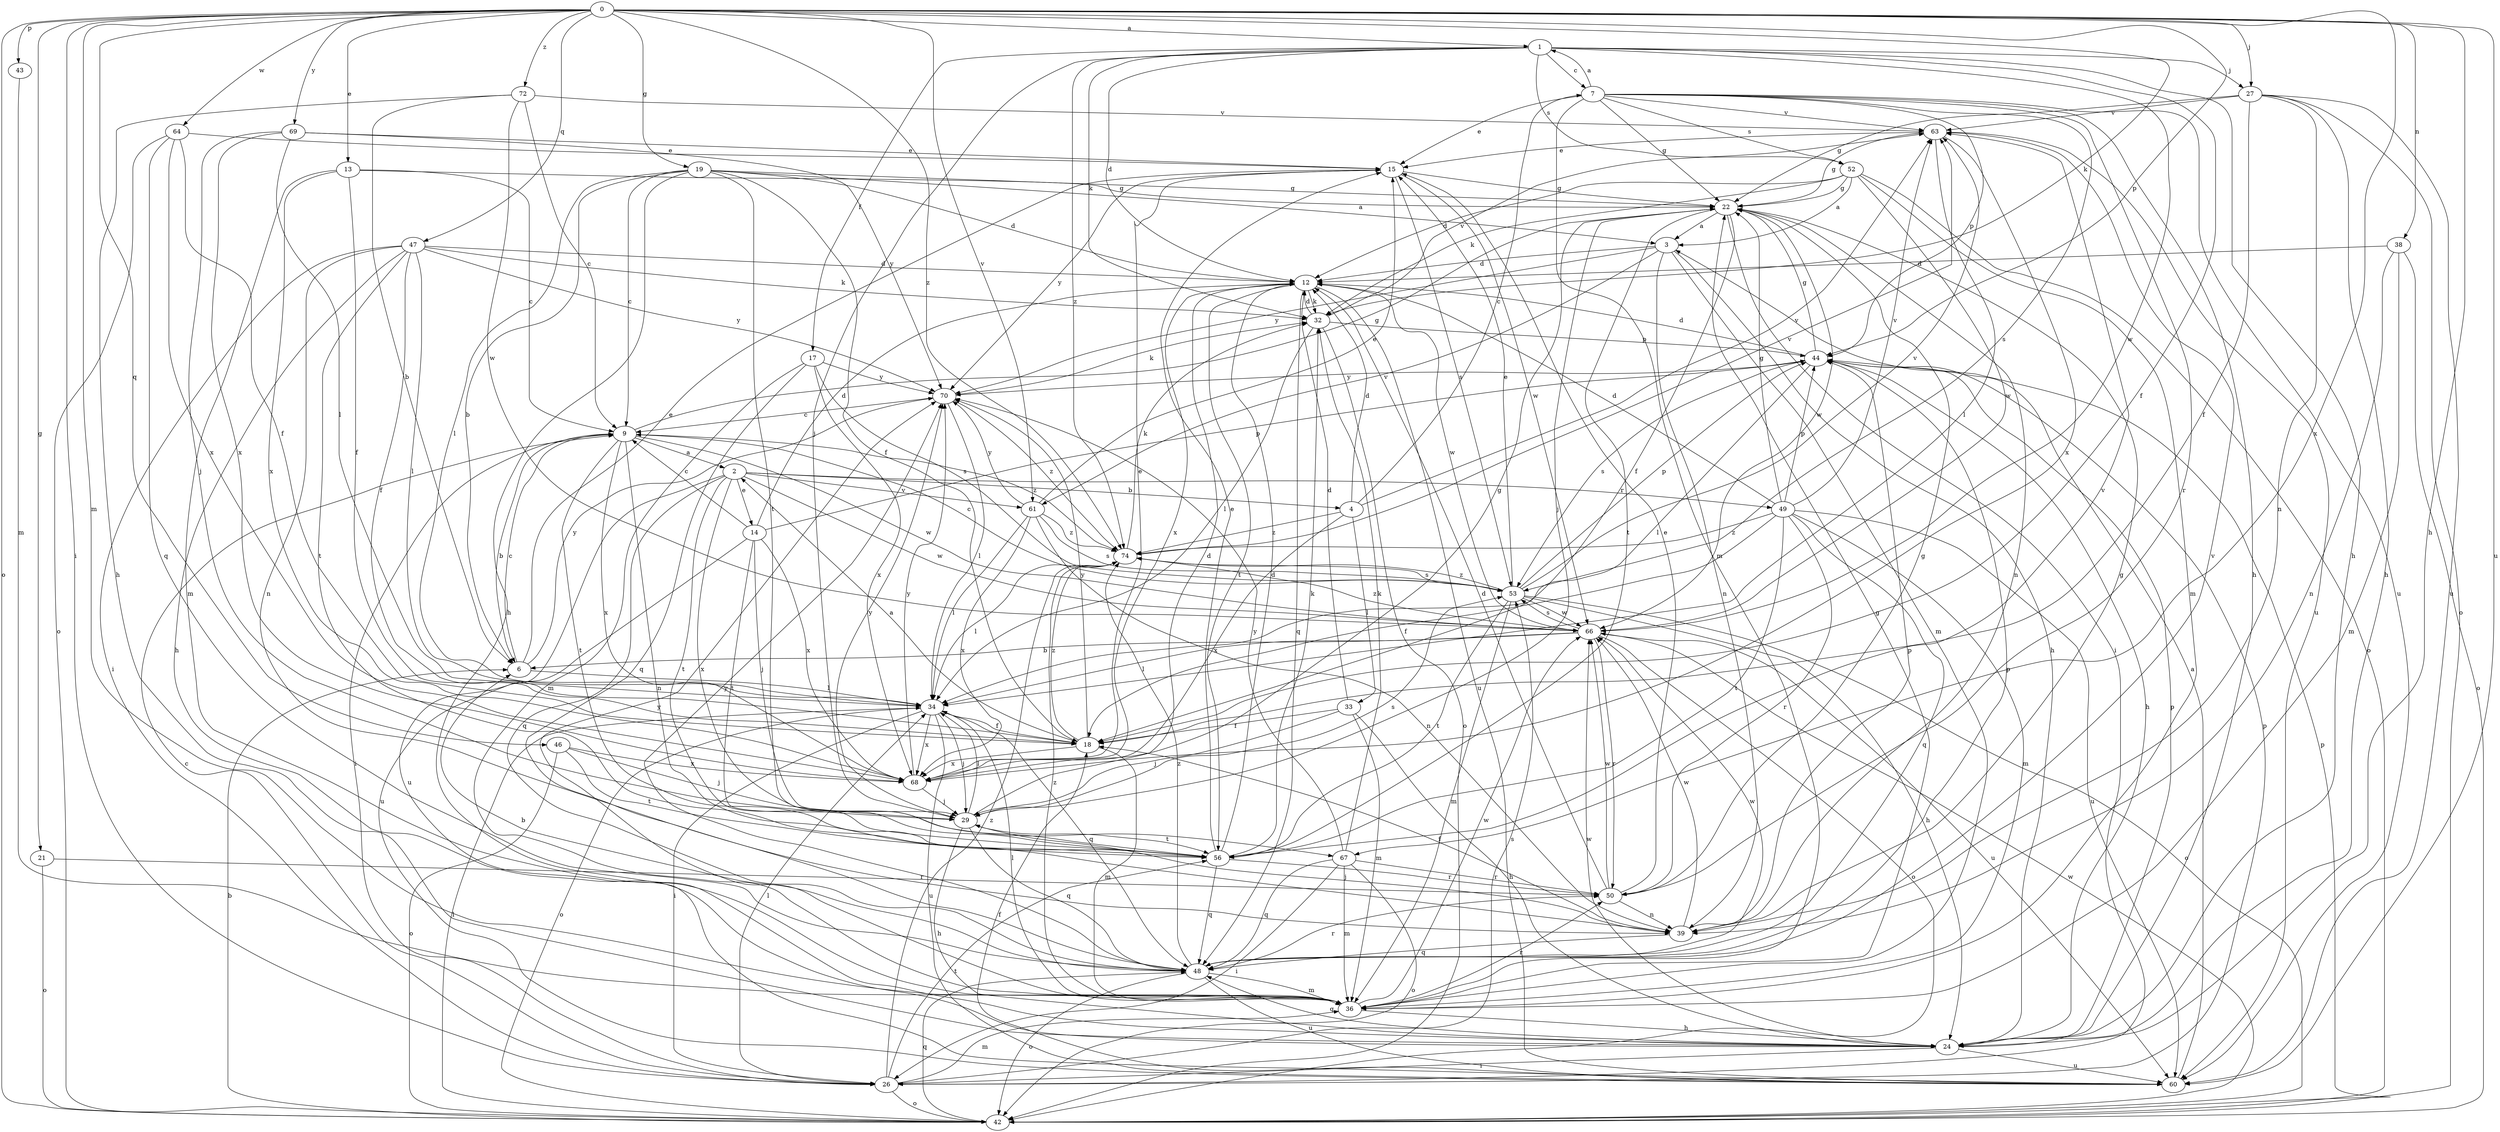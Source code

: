 strict digraph  {
0;
1;
2;
3;
4;
6;
7;
9;
12;
13;
14;
15;
17;
18;
19;
21;
22;
24;
26;
27;
29;
32;
33;
34;
36;
38;
39;
42;
43;
44;
46;
47;
48;
49;
50;
52;
53;
56;
60;
61;
63;
64;
66;
67;
68;
69;
70;
72;
74;
0 -> 1  [label=a];
0 -> 13  [label=e];
0 -> 19  [label=g];
0 -> 21  [label=g];
0 -> 24  [label=h];
0 -> 26  [label=i];
0 -> 27  [label=j];
0 -> 32  [label=k];
0 -> 36  [label=m];
0 -> 38  [label=n];
0 -> 42  [label=o];
0 -> 43  [label=p];
0 -> 44  [label=p];
0 -> 46  [label=q];
0 -> 47  [label=q];
0 -> 60  [label=u];
0 -> 61  [label=v];
0 -> 64  [label=w];
0 -> 67  [label=x];
0 -> 69  [label=y];
0 -> 72  [label=z];
0 -> 74  [label=z];
1 -> 7  [label=c];
1 -> 12  [label=d];
1 -> 17  [label=f];
1 -> 18  [label=f];
1 -> 24  [label=h];
1 -> 27  [label=j];
1 -> 29  [label=j];
1 -> 32  [label=k];
1 -> 52  [label=s];
1 -> 66  [label=w];
1 -> 74  [label=z];
2 -> 4  [label=b];
2 -> 14  [label=e];
2 -> 48  [label=q];
2 -> 49  [label=r];
2 -> 56  [label=t];
2 -> 60  [label=u];
2 -> 61  [label=v];
2 -> 66  [label=w];
2 -> 67  [label=x];
3 -> 12  [label=d];
3 -> 24  [label=h];
3 -> 36  [label=m];
3 -> 39  [label=n];
3 -> 61  [label=v];
3 -> 70  [label=y];
4 -> 7  [label=c];
4 -> 12  [label=d];
4 -> 33  [label=l];
4 -> 63  [label=v];
4 -> 68  [label=x];
4 -> 74  [label=z];
6 -> 9  [label=c];
6 -> 15  [label=e];
6 -> 34  [label=l];
6 -> 70  [label=y];
7 -> 1  [label=a];
7 -> 15  [label=e];
7 -> 22  [label=g];
7 -> 24  [label=h];
7 -> 36  [label=m];
7 -> 44  [label=p];
7 -> 50  [label=r];
7 -> 52  [label=s];
7 -> 53  [label=s];
7 -> 60  [label=u];
7 -> 63  [label=v];
9 -> 2  [label=a];
9 -> 6  [label=b];
9 -> 22  [label=g];
9 -> 26  [label=i];
9 -> 39  [label=n];
9 -> 56  [label=t];
9 -> 66  [label=w];
9 -> 68  [label=x];
9 -> 74  [label=z];
12 -> 32  [label=k];
12 -> 48  [label=q];
12 -> 56  [label=t];
12 -> 60  [label=u];
12 -> 66  [label=w];
12 -> 68  [label=x];
13 -> 9  [label=c];
13 -> 18  [label=f];
13 -> 22  [label=g];
13 -> 36  [label=m];
13 -> 68  [label=x];
14 -> 9  [label=c];
14 -> 12  [label=d];
14 -> 29  [label=j];
14 -> 44  [label=p];
14 -> 56  [label=t];
14 -> 60  [label=u];
14 -> 68  [label=x];
15 -> 22  [label=g];
15 -> 53  [label=s];
15 -> 66  [label=w];
15 -> 70  [label=y];
17 -> 36  [label=m];
17 -> 48  [label=q];
17 -> 53  [label=s];
17 -> 68  [label=x];
17 -> 70  [label=y];
18 -> 2  [label=a];
18 -> 36  [label=m];
18 -> 68  [label=x];
18 -> 70  [label=y];
18 -> 74  [label=z];
19 -> 3  [label=a];
19 -> 6  [label=b];
19 -> 9  [label=c];
19 -> 12  [label=d];
19 -> 18  [label=f];
19 -> 22  [label=g];
19 -> 24  [label=h];
19 -> 34  [label=l];
19 -> 56  [label=t];
21 -> 42  [label=o];
21 -> 50  [label=r];
22 -> 3  [label=a];
22 -> 18  [label=f];
22 -> 26  [label=i];
22 -> 29  [label=j];
22 -> 39  [label=n];
22 -> 56  [label=t];
22 -> 66  [label=w];
24 -> 26  [label=i];
24 -> 44  [label=p];
24 -> 48  [label=q];
24 -> 60  [label=u];
24 -> 66  [label=w];
26 -> 9  [label=c];
26 -> 34  [label=l];
26 -> 36  [label=m];
26 -> 42  [label=o];
26 -> 44  [label=p];
26 -> 53  [label=s];
26 -> 56  [label=t];
26 -> 74  [label=z];
27 -> 18  [label=f];
27 -> 22  [label=g];
27 -> 24  [label=h];
27 -> 39  [label=n];
27 -> 42  [label=o];
27 -> 60  [label=u];
27 -> 63  [label=v];
29 -> 12  [label=d];
29 -> 24  [label=h];
29 -> 34  [label=l];
29 -> 48  [label=q];
29 -> 53  [label=s];
29 -> 56  [label=t];
29 -> 70  [label=y];
32 -> 12  [label=d];
32 -> 34  [label=l];
32 -> 42  [label=o];
32 -> 44  [label=p];
32 -> 63  [label=v];
33 -> 12  [label=d];
33 -> 18  [label=f];
33 -> 24  [label=h];
33 -> 29  [label=j];
33 -> 36  [label=m];
34 -> 18  [label=f];
34 -> 26  [label=i];
34 -> 29  [label=j];
34 -> 42  [label=o];
34 -> 48  [label=q];
34 -> 60  [label=u];
34 -> 68  [label=x];
36 -> 22  [label=g];
36 -> 24  [label=h];
36 -> 34  [label=l];
36 -> 50  [label=r];
36 -> 66  [label=w];
36 -> 70  [label=y];
36 -> 74  [label=z];
38 -> 12  [label=d];
38 -> 36  [label=m];
38 -> 39  [label=n];
38 -> 42  [label=o];
39 -> 18  [label=f];
39 -> 22  [label=g];
39 -> 29  [label=j];
39 -> 44  [label=p];
39 -> 48  [label=q];
39 -> 66  [label=w];
42 -> 6  [label=b];
42 -> 34  [label=l];
42 -> 44  [label=p];
42 -> 48  [label=q];
42 -> 66  [label=w];
43 -> 36  [label=m];
44 -> 12  [label=d];
44 -> 22  [label=g];
44 -> 24  [label=h];
44 -> 34  [label=l];
44 -> 53  [label=s];
44 -> 70  [label=y];
46 -> 29  [label=j];
46 -> 42  [label=o];
46 -> 56  [label=t];
46 -> 68  [label=x];
47 -> 12  [label=d];
47 -> 18  [label=f];
47 -> 24  [label=h];
47 -> 26  [label=i];
47 -> 32  [label=k];
47 -> 34  [label=l];
47 -> 39  [label=n];
47 -> 56  [label=t];
47 -> 70  [label=y];
48 -> 6  [label=b];
48 -> 36  [label=m];
48 -> 42  [label=o];
48 -> 44  [label=p];
48 -> 50  [label=r];
48 -> 60  [label=u];
48 -> 63  [label=v];
48 -> 66  [label=w];
48 -> 70  [label=y];
48 -> 74  [label=z];
49 -> 12  [label=d];
49 -> 18  [label=f];
49 -> 22  [label=g];
49 -> 36  [label=m];
49 -> 44  [label=p];
49 -> 48  [label=q];
49 -> 50  [label=r];
49 -> 56  [label=t];
49 -> 60  [label=u];
49 -> 63  [label=v];
49 -> 74  [label=z];
50 -> 12  [label=d];
50 -> 15  [label=e];
50 -> 22  [label=g];
50 -> 39  [label=n];
50 -> 66  [label=w];
52 -> 3  [label=a];
52 -> 12  [label=d];
52 -> 22  [label=g];
52 -> 32  [label=k];
52 -> 36  [label=m];
52 -> 42  [label=o];
52 -> 66  [label=w];
53 -> 9  [label=c];
53 -> 15  [label=e];
53 -> 24  [label=h];
53 -> 36  [label=m];
53 -> 42  [label=o];
53 -> 44  [label=p];
53 -> 56  [label=t];
53 -> 63  [label=v];
53 -> 66  [label=w];
53 -> 74  [label=z];
56 -> 12  [label=d];
56 -> 15  [label=e];
56 -> 32  [label=k];
56 -> 48  [label=q];
56 -> 50  [label=r];
56 -> 63  [label=v];
60 -> 3  [label=a];
60 -> 18  [label=f];
61 -> 15  [label=e];
61 -> 34  [label=l];
61 -> 39  [label=n];
61 -> 53  [label=s];
61 -> 68  [label=x];
61 -> 70  [label=y];
61 -> 74  [label=z];
63 -> 15  [label=e];
63 -> 22  [label=g];
63 -> 34  [label=l];
63 -> 60  [label=u];
63 -> 68  [label=x];
64 -> 15  [label=e];
64 -> 18  [label=f];
64 -> 42  [label=o];
64 -> 48  [label=q];
64 -> 68  [label=x];
66 -> 6  [label=b];
66 -> 34  [label=l];
66 -> 42  [label=o];
66 -> 50  [label=r];
66 -> 53  [label=s];
66 -> 60  [label=u];
66 -> 74  [label=z];
67 -> 26  [label=i];
67 -> 32  [label=k];
67 -> 36  [label=m];
67 -> 42  [label=o];
67 -> 48  [label=q];
67 -> 50  [label=r];
67 -> 70  [label=y];
68 -> 15  [label=e];
68 -> 22  [label=g];
68 -> 29  [label=j];
68 -> 70  [label=y];
69 -> 15  [label=e];
69 -> 29  [label=j];
69 -> 34  [label=l];
69 -> 68  [label=x];
69 -> 70  [label=y];
70 -> 9  [label=c];
70 -> 32  [label=k];
70 -> 34  [label=l];
70 -> 74  [label=z];
72 -> 6  [label=b];
72 -> 9  [label=c];
72 -> 24  [label=h];
72 -> 63  [label=v];
72 -> 66  [label=w];
74 -> 32  [label=k];
74 -> 34  [label=l];
74 -> 53  [label=s];
74 -> 63  [label=v];
}
